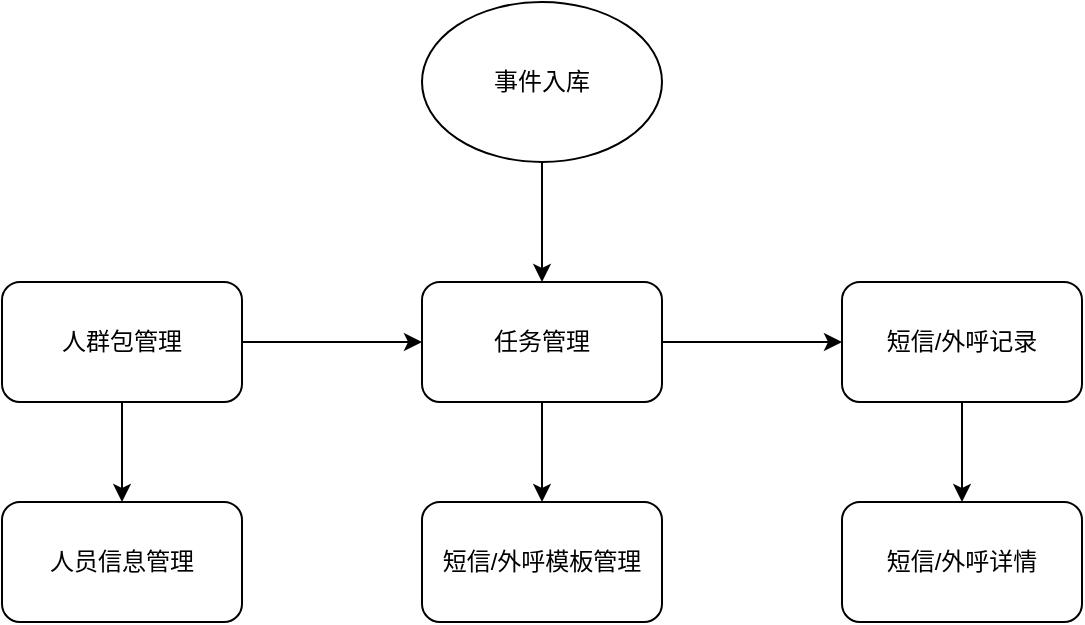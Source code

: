 <mxfile version="16.6.1" type="github">
  <diagram id="bzI8fDrOKWLvBMaZpVRl" name="Page-1">
    <mxGraphModel dx="1422" dy="794" grid="1" gridSize="10" guides="1" tooltips="1" connect="1" arrows="1" fold="1" page="1" pageScale="1" pageWidth="827" pageHeight="1169" math="0" shadow="0">
      <root>
        <mxCell id="0" />
        <mxCell id="1" parent="0" />
        <mxCell id="Sz6WRACqOfqapwaSOVRm-1" value="人员信息管理" style="rounded=1;whiteSpace=wrap;html=1;" parent="1" vertex="1">
          <mxGeometry x="110" y="350" width="120" height="60" as="geometry" />
        </mxCell>
        <mxCell id="Sz6WRACqOfqapwaSOVRm-8" style="edgeStyle=orthogonalEdgeStyle;rounded=0;orthogonalLoop=1;jettySize=auto;html=1;exitX=0.5;exitY=1;exitDx=0;exitDy=0;" parent="1" source="Sz6WRACqOfqapwaSOVRm-2" target="Sz6WRACqOfqapwaSOVRm-1" edge="1">
          <mxGeometry relative="1" as="geometry" />
        </mxCell>
        <mxCell id="Sz6WRACqOfqapwaSOVRm-11" style="edgeStyle=orthogonalEdgeStyle;rounded=0;orthogonalLoop=1;jettySize=auto;html=1;exitX=1;exitY=0.5;exitDx=0;exitDy=0;entryX=0;entryY=0.5;entryDx=0;entryDy=0;" parent="1" source="Sz6WRACqOfqapwaSOVRm-2" target="Sz6WRACqOfqapwaSOVRm-3" edge="1">
          <mxGeometry relative="1" as="geometry" />
        </mxCell>
        <mxCell id="Sz6WRACqOfqapwaSOVRm-2" value="人群包管理" style="rounded=1;whiteSpace=wrap;html=1;" parent="1" vertex="1">
          <mxGeometry x="110" y="240" width="120" height="60" as="geometry" />
        </mxCell>
        <mxCell id="Sz6WRACqOfqapwaSOVRm-9" style="edgeStyle=orthogonalEdgeStyle;rounded=0;orthogonalLoop=1;jettySize=auto;html=1;exitX=0.5;exitY=1;exitDx=0;exitDy=0;entryX=0.5;entryY=0;entryDx=0;entryDy=0;" parent="1" source="Sz6WRACqOfqapwaSOVRm-3" target="Sz6WRACqOfqapwaSOVRm-4" edge="1">
          <mxGeometry relative="1" as="geometry" />
        </mxCell>
        <mxCell id="Sz6WRACqOfqapwaSOVRm-12" style="edgeStyle=orthogonalEdgeStyle;rounded=0;orthogonalLoop=1;jettySize=auto;html=1;exitX=1;exitY=0.5;exitDx=0;exitDy=0;entryX=0;entryY=0.5;entryDx=0;entryDy=0;" parent="1" source="Sz6WRACqOfqapwaSOVRm-3" target="Sz6WRACqOfqapwaSOVRm-5" edge="1">
          <mxGeometry relative="1" as="geometry" />
        </mxCell>
        <mxCell id="Sz6WRACqOfqapwaSOVRm-3" value="任务管理" style="rounded=1;whiteSpace=wrap;html=1;" parent="1" vertex="1">
          <mxGeometry x="320" y="240" width="120" height="60" as="geometry" />
        </mxCell>
        <mxCell id="Sz6WRACqOfqapwaSOVRm-4" value="短信/外呼模板管理" style="rounded=1;whiteSpace=wrap;html=1;" parent="1" vertex="1">
          <mxGeometry x="320" y="350" width="120" height="60" as="geometry" />
        </mxCell>
        <mxCell id="Sz6WRACqOfqapwaSOVRm-10" style="edgeStyle=orthogonalEdgeStyle;rounded=0;orthogonalLoop=1;jettySize=auto;html=1;exitX=0.5;exitY=1;exitDx=0;exitDy=0;entryX=0.5;entryY=0;entryDx=0;entryDy=0;" parent="1" source="Sz6WRACqOfqapwaSOVRm-5" target="Sz6WRACqOfqapwaSOVRm-6" edge="1">
          <mxGeometry relative="1" as="geometry" />
        </mxCell>
        <mxCell id="Sz6WRACqOfqapwaSOVRm-5" value="短信/外呼记录" style="rounded=1;whiteSpace=wrap;html=1;" parent="1" vertex="1">
          <mxGeometry x="530" y="240" width="120" height="60" as="geometry" />
        </mxCell>
        <mxCell id="Sz6WRACqOfqapwaSOVRm-6" value="短信/外呼详情" style="rounded=1;whiteSpace=wrap;html=1;" parent="1" vertex="1">
          <mxGeometry x="530" y="350" width="120" height="60" as="geometry" />
        </mxCell>
        <mxCell id="aqdFDfgis7o9svOUVbwk-2" style="edgeStyle=orthogonalEdgeStyle;rounded=0;orthogonalLoop=1;jettySize=auto;html=1;exitX=0.5;exitY=1;exitDx=0;exitDy=0;entryX=0.5;entryY=0;entryDx=0;entryDy=0;" edge="1" parent="1" source="aqdFDfgis7o9svOUVbwk-1" target="Sz6WRACqOfqapwaSOVRm-3">
          <mxGeometry relative="1" as="geometry" />
        </mxCell>
        <mxCell id="aqdFDfgis7o9svOUVbwk-1" value="事件入库" style="ellipse;whiteSpace=wrap;html=1;" vertex="1" parent="1">
          <mxGeometry x="320" y="100" width="120" height="80" as="geometry" />
        </mxCell>
      </root>
    </mxGraphModel>
  </diagram>
</mxfile>

